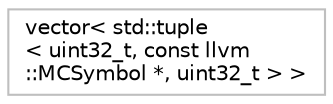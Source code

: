 digraph "Graphical Class Hierarchy"
{
 // LATEX_PDF_SIZE
  bgcolor="transparent";
  edge [fontname="Helvetica",fontsize="10",labelfontname="Helvetica",labelfontsize="10"];
  node [fontname="Helvetica",fontsize="10",shape=record];
  rankdir="LR";
  Node0 [label="vector\< std::tuple\l\< uint32_t, const llvm\l::MCSymbol *, uint32_t \> \>",height=0.2,width=0.4,color="grey75",tooltip=" "];
}
